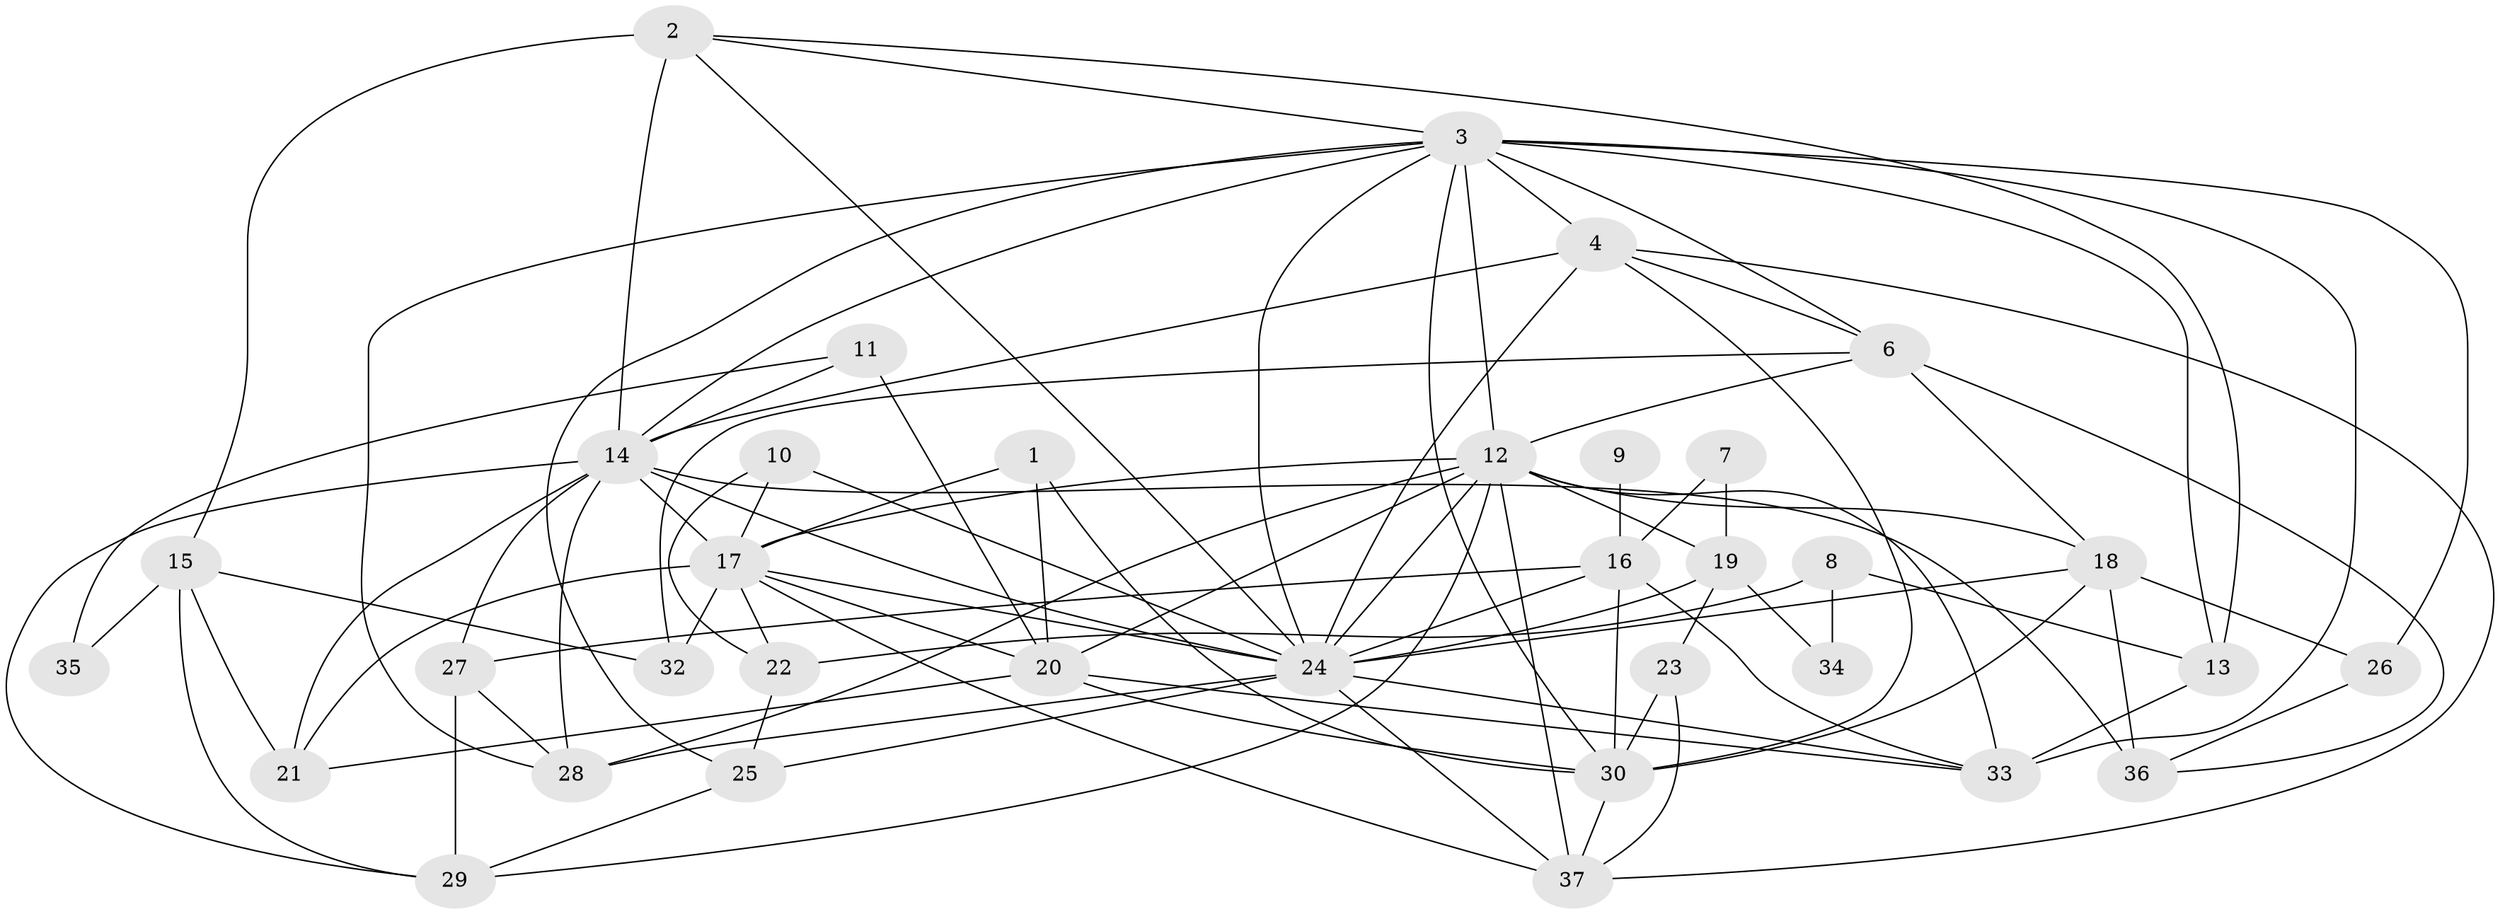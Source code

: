 // original degree distribution, {3: 0.23076923076923078, 1: 0.1111111111111111, 5: 0.11965811965811966, 2: 0.2564102564102564, 0: 0.017094017094017096, 4: 0.13675213675213677, 6: 0.06837606837606838, 7: 0.02564102564102564, 8: 0.02564102564102564, 9: 0.008547008547008548}
// Generated by graph-tools (version 1.1) at 2025/48/03/04/25 22:48:10]
// undirected, 35 vertices, 93 edges
graph export_dot {
  node [color=gray90,style=filled];
  1;
  2;
  3;
  4;
  6;
  7;
  8;
  9;
  10;
  11;
  12;
  13;
  14;
  15;
  16;
  17;
  18;
  19;
  20;
  21;
  22;
  23;
  24;
  25;
  26;
  27;
  28;
  29;
  30;
  32;
  33;
  34;
  35;
  36;
  37;
  1 -- 17 [weight=1.0];
  1 -- 20 [weight=1.0];
  1 -- 30 [weight=1.0];
  2 -- 3 [weight=1.0];
  2 -- 13 [weight=1.0];
  2 -- 14 [weight=1.0];
  2 -- 15 [weight=1.0];
  2 -- 24 [weight=1.0];
  3 -- 4 [weight=1.0];
  3 -- 6 [weight=2.0];
  3 -- 12 [weight=2.0];
  3 -- 13 [weight=1.0];
  3 -- 14 [weight=1.0];
  3 -- 24 [weight=2.0];
  3 -- 25 [weight=1.0];
  3 -- 26 [weight=1.0];
  3 -- 28 [weight=1.0];
  3 -- 30 [weight=1.0];
  3 -- 33 [weight=3.0];
  4 -- 6 [weight=1.0];
  4 -- 14 [weight=1.0];
  4 -- 24 [weight=1.0];
  4 -- 30 [weight=1.0];
  4 -- 37 [weight=1.0];
  6 -- 12 [weight=1.0];
  6 -- 18 [weight=1.0];
  6 -- 32 [weight=1.0];
  6 -- 36 [weight=1.0];
  7 -- 16 [weight=1.0];
  7 -- 19 [weight=1.0];
  8 -- 13 [weight=1.0];
  8 -- 22 [weight=1.0];
  8 -- 34 [weight=1.0];
  9 -- 16 [weight=1.0];
  10 -- 17 [weight=2.0];
  10 -- 22 [weight=1.0];
  10 -- 24 [weight=1.0];
  11 -- 14 [weight=1.0];
  11 -- 20 [weight=1.0];
  11 -- 35 [weight=1.0];
  12 -- 17 [weight=2.0];
  12 -- 18 [weight=1.0];
  12 -- 19 [weight=1.0];
  12 -- 20 [weight=2.0];
  12 -- 24 [weight=3.0];
  12 -- 28 [weight=2.0];
  12 -- 29 [weight=2.0];
  12 -- 33 [weight=1.0];
  12 -- 37 [weight=1.0];
  13 -- 33 [weight=1.0];
  14 -- 17 [weight=1.0];
  14 -- 21 [weight=1.0];
  14 -- 24 [weight=1.0];
  14 -- 27 [weight=1.0];
  14 -- 28 [weight=1.0];
  14 -- 29 [weight=2.0];
  14 -- 36 [weight=2.0];
  15 -- 21 [weight=1.0];
  15 -- 29 [weight=1.0];
  15 -- 32 [weight=1.0];
  15 -- 35 [weight=1.0];
  16 -- 24 [weight=1.0];
  16 -- 27 [weight=2.0];
  16 -- 30 [weight=1.0];
  16 -- 33 [weight=1.0];
  17 -- 20 [weight=1.0];
  17 -- 21 [weight=1.0];
  17 -- 22 [weight=1.0];
  17 -- 24 [weight=2.0];
  17 -- 32 [weight=1.0];
  17 -- 37 [weight=1.0];
  18 -- 24 [weight=2.0];
  18 -- 26 [weight=1.0];
  18 -- 30 [weight=1.0];
  18 -- 36 [weight=1.0];
  19 -- 23 [weight=1.0];
  19 -- 24 [weight=1.0];
  19 -- 34 [weight=1.0];
  20 -- 21 [weight=1.0];
  20 -- 30 [weight=1.0];
  20 -- 33 [weight=1.0];
  22 -- 25 [weight=1.0];
  23 -- 30 [weight=2.0];
  23 -- 37 [weight=1.0];
  24 -- 25 [weight=1.0];
  24 -- 28 [weight=1.0];
  24 -- 33 [weight=1.0];
  24 -- 37 [weight=1.0];
  25 -- 29 [weight=1.0];
  26 -- 36 [weight=1.0];
  27 -- 28 [weight=1.0];
  27 -- 29 [weight=1.0];
  30 -- 37 [weight=1.0];
}
